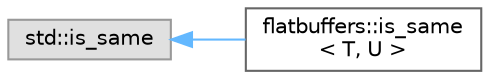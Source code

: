 digraph "Graphical Class Hierarchy"
{
 // LATEX_PDF_SIZE
  bgcolor="transparent";
  edge [fontname=Helvetica,fontsize=10,labelfontname=Helvetica,labelfontsize=10];
  node [fontname=Helvetica,fontsize=10,shape=box,height=0.2,width=0.4];
  rankdir="LR";
  Node0 [id="Node000000",label="std::is_same",height=0.2,width=0.4,color="grey60", fillcolor="#E0E0E0", style="filled",tooltip=" "];
  Node0 -> Node1 [id="edge449_Node000000_Node000001",dir="back",color="steelblue1",style="solid",tooltip=" "];
  Node1 [id="Node000001",label="flatbuffers::is_same\l\< T, U \>",height=0.2,width=0.4,color="grey40", fillcolor="white", style="filled",URL="$structflatbuffers_1_1is__same.html",tooltip=" "];
}
